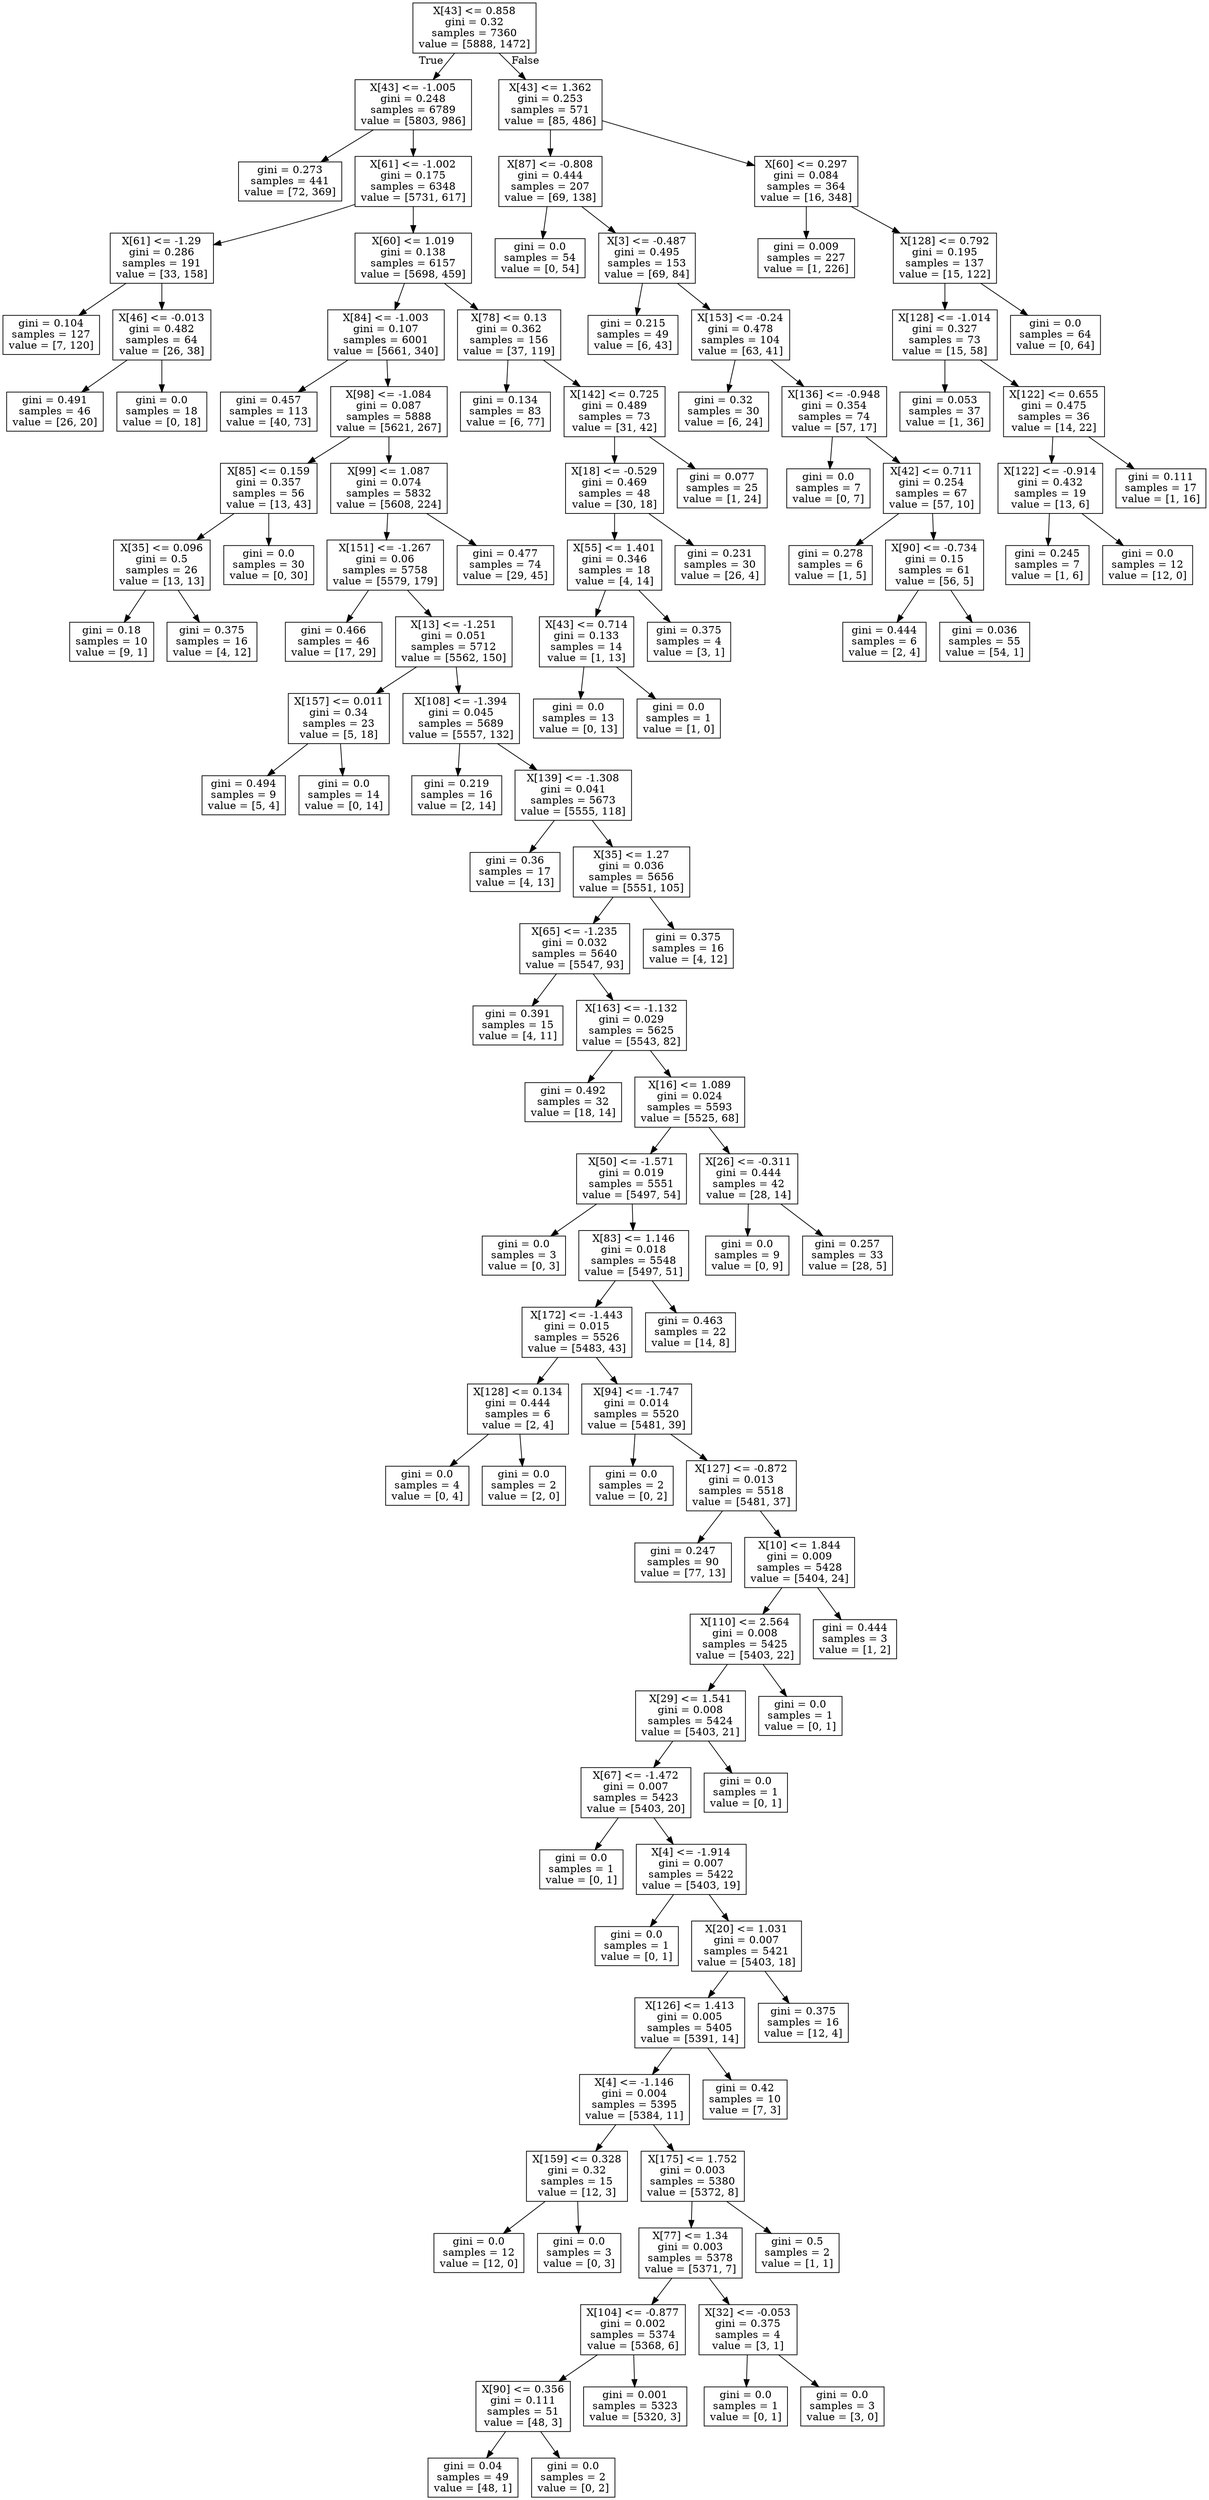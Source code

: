 digraph Tree {
node [shape=box] ;
0 [label="X[43] <= 0.858\ngini = 0.32\nsamples = 7360\nvalue = [5888, 1472]"] ;
1 [label="X[43] <= -1.005\ngini = 0.248\nsamples = 6789\nvalue = [5803, 986]"] ;
0 -> 1 [labeldistance=2.5, labelangle=45, headlabel="True"] ;
2 [label="gini = 0.273\nsamples = 441\nvalue = [72, 369]"] ;
1 -> 2 ;
51 [label="X[61] <= -1.002\ngini = 0.175\nsamples = 6348\nvalue = [5731, 617]"] ;
1 -> 51 ;
52 [label="X[61] <= -1.29\ngini = 0.286\nsamples = 191\nvalue = [33, 158]"] ;
51 -> 52 ;
53 [label="gini = 0.104\nsamples = 127\nvalue = [7, 120]"] ;
52 -> 53 ;
76 [label="X[46] <= -0.013\ngini = 0.482\nsamples = 64\nvalue = [26, 38]"] ;
52 -> 76 ;
77 [label="gini = 0.491\nsamples = 46\nvalue = [26, 20]"] ;
76 -> 77 ;
88 [label="gini = 0.0\nsamples = 18\nvalue = [0, 18]"] ;
76 -> 88 ;
89 [label="X[60] <= 1.019\ngini = 0.138\nsamples = 6157\nvalue = [5698, 459]"] ;
51 -> 89 ;
90 [label="X[84] <= -1.003\ngini = 0.107\nsamples = 6001\nvalue = [5661, 340]"] ;
89 -> 90 ;
91 [label="gini = 0.457\nsamples = 113\nvalue = [40, 73]"] ;
90 -> 91 ;
116 [label="X[98] <= -1.084\ngini = 0.087\nsamples = 5888\nvalue = [5621, 267]"] ;
90 -> 116 ;
117 [label="X[85] <= 0.159\ngini = 0.357\nsamples = 56\nvalue = [13, 43]"] ;
116 -> 117 ;
118 [label="X[35] <= 0.096\ngini = 0.5\nsamples = 26\nvalue = [13, 13]"] ;
117 -> 118 ;
119 [label="gini = 0.18\nsamples = 10\nvalue = [9, 1]"] ;
118 -> 119 ;
122 [label="gini = 0.375\nsamples = 16\nvalue = [4, 12]"] ;
118 -> 122 ;
127 [label="gini = 0.0\nsamples = 30\nvalue = [0, 30]"] ;
117 -> 127 ;
128 [label="X[99] <= 1.087\ngini = 0.074\nsamples = 5832\nvalue = [5608, 224]"] ;
116 -> 128 ;
129 [label="X[151] <= -1.267\ngini = 0.06\nsamples = 5758\nvalue = [5579, 179]"] ;
128 -> 129 ;
130 [label="gini = 0.466\nsamples = 46\nvalue = [17, 29]"] ;
129 -> 130 ;
139 [label="X[13] <= -1.251\ngini = 0.051\nsamples = 5712\nvalue = [5562, 150]"] ;
129 -> 139 ;
140 [label="X[157] <= 0.011\ngini = 0.34\nsamples = 23\nvalue = [5, 18]"] ;
139 -> 140 ;
141 [label="gini = 0.494\nsamples = 9\nvalue = [5, 4]"] ;
140 -> 141 ;
144 [label="gini = 0.0\nsamples = 14\nvalue = [0, 14]"] ;
140 -> 144 ;
145 [label="X[108] <= -1.394\ngini = 0.045\nsamples = 5689\nvalue = [5557, 132]"] ;
139 -> 145 ;
146 [label="gini = 0.219\nsamples = 16\nvalue = [2, 14]"] ;
145 -> 146 ;
151 [label="X[139] <= -1.308\ngini = 0.041\nsamples = 5673\nvalue = [5555, 118]"] ;
145 -> 151 ;
152 [label="gini = 0.36\nsamples = 17\nvalue = [4, 13]"] ;
151 -> 152 ;
157 [label="X[35] <= 1.27\ngini = 0.036\nsamples = 5656\nvalue = [5551, 105]"] ;
151 -> 157 ;
158 [label="X[65] <= -1.235\ngini = 0.032\nsamples = 5640\nvalue = [5547, 93]"] ;
157 -> 158 ;
159 [label="gini = 0.391\nsamples = 15\nvalue = [4, 11]"] ;
158 -> 159 ;
164 [label="X[163] <= -1.132\ngini = 0.029\nsamples = 5625\nvalue = [5543, 82]"] ;
158 -> 164 ;
165 [label="gini = 0.492\nsamples = 32\nvalue = [18, 14]"] ;
164 -> 165 ;
174 [label="X[16] <= 1.089\ngini = 0.024\nsamples = 5593\nvalue = [5525, 68]"] ;
164 -> 174 ;
175 [label="X[50] <= -1.571\ngini = 0.019\nsamples = 5551\nvalue = [5497, 54]"] ;
174 -> 175 ;
176 [label="gini = 0.0\nsamples = 3\nvalue = [0, 3]"] ;
175 -> 176 ;
177 [label="X[83] <= 1.146\ngini = 0.018\nsamples = 5548\nvalue = [5497, 51]"] ;
175 -> 177 ;
178 [label="X[172] <= -1.443\ngini = 0.015\nsamples = 5526\nvalue = [5483, 43]"] ;
177 -> 178 ;
179 [label="X[128] <= 0.134\ngini = 0.444\nsamples = 6\nvalue = [2, 4]"] ;
178 -> 179 ;
180 [label="gini = 0.0\nsamples = 4\nvalue = [0, 4]"] ;
179 -> 180 ;
181 [label="gini = 0.0\nsamples = 2\nvalue = [2, 0]"] ;
179 -> 181 ;
182 [label="X[94] <= -1.747\ngini = 0.014\nsamples = 5520\nvalue = [5481, 39]"] ;
178 -> 182 ;
183 [label="gini = 0.0\nsamples = 2\nvalue = [0, 2]"] ;
182 -> 183 ;
184 [label="X[127] <= -0.872\ngini = 0.013\nsamples = 5518\nvalue = [5481, 37]"] ;
182 -> 184 ;
185 [label="gini = 0.247\nsamples = 90\nvalue = [77, 13]"] ;
184 -> 185 ;
196 [label="X[10] <= 1.844\ngini = 0.009\nsamples = 5428\nvalue = [5404, 24]"] ;
184 -> 196 ;
197 [label="X[110] <= 2.564\ngini = 0.008\nsamples = 5425\nvalue = [5403, 22]"] ;
196 -> 197 ;
198 [label="X[29] <= 1.541\ngini = 0.008\nsamples = 5424\nvalue = [5403, 21]"] ;
197 -> 198 ;
199 [label="X[67] <= -1.472\ngini = 0.007\nsamples = 5423\nvalue = [5403, 20]"] ;
198 -> 199 ;
200 [label="gini = 0.0\nsamples = 1\nvalue = [0, 1]"] ;
199 -> 200 ;
201 [label="X[4] <= -1.914\ngini = 0.007\nsamples = 5422\nvalue = [5403, 19]"] ;
199 -> 201 ;
202 [label="gini = 0.0\nsamples = 1\nvalue = [0, 1]"] ;
201 -> 202 ;
203 [label="X[20] <= 1.031\ngini = 0.007\nsamples = 5421\nvalue = [5403, 18]"] ;
201 -> 203 ;
204 [label="X[126] <= 1.413\ngini = 0.005\nsamples = 5405\nvalue = [5391, 14]"] ;
203 -> 204 ;
205 [label="X[4] <= -1.146\ngini = 0.004\nsamples = 5395\nvalue = [5384, 11]"] ;
204 -> 205 ;
206 [label="X[159] <= 0.328\ngini = 0.32\nsamples = 15\nvalue = [12, 3]"] ;
205 -> 206 ;
207 [label="gini = 0.0\nsamples = 12\nvalue = [12, 0]"] ;
206 -> 207 ;
208 [label="gini = 0.0\nsamples = 3\nvalue = [0, 3]"] ;
206 -> 208 ;
209 [label="X[175] <= 1.752\ngini = 0.003\nsamples = 5380\nvalue = [5372, 8]"] ;
205 -> 209 ;
210 [label="X[77] <= 1.34\ngini = 0.003\nsamples = 5378\nvalue = [5371, 7]"] ;
209 -> 210 ;
211 [label="X[104] <= -0.877\ngini = 0.002\nsamples = 5374\nvalue = [5368, 6]"] ;
210 -> 211 ;
212 [label="X[90] <= 0.356\ngini = 0.111\nsamples = 51\nvalue = [48, 3]"] ;
211 -> 212 ;
213 [label="gini = 0.04\nsamples = 49\nvalue = [48, 1]"] ;
212 -> 213 ;
216 [label="gini = 0.0\nsamples = 2\nvalue = [0, 2]"] ;
212 -> 216 ;
217 [label="gini = 0.001\nsamples = 5323\nvalue = [5320, 3]"] ;
211 -> 217 ;
226 [label="X[32] <= -0.053\ngini = 0.375\nsamples = 4\nvalue = [3, 1]"] ;
210 -> 226 ;
227 [label="gini = 0.0\nsamples = 1\nvalue = [0, 1]"] ;
226 -> 227 ;
228 [label="gini = 0.0\nsamples = 3\nvalue = [3, 0]"] ;
226 -> 228 ;
229 [label="gini = 0.5\nsamples = 2\nvalue = [1, 1]"] ;
209 -> 229 ;
232 [label="gini = 0.42\nsamples = 10\nvalue = [7, 3]"] ;
204 -> 232 ;
235 [label="gini = 0.375\nsamples = 16\nvalue = [12, 4]"] ;
203 -> 235 ;
240 [label="gini = 0.0\nsamples = 1\nvalue = [0, 1]"] ;
198 -> 240 ;
241 [label="gini = 0.0\nsamples = 1\nvalue = [0, 1]"] ;
197 -> 241 ;
242 [label="gini = 0.444\nsamples = 3\nvalue = [1, 2]"] ;
196 -> 242 ;
245 [label="gini = 0.463\nsamples = 22\nvalue = [14, 8]"] ;
177 -> 245 ;
250 [label="X[26] <= -0.311\ngini = 0.444\nsamples = 42\nvalue = [28, 14]"] ;
174 -> 250 ;
251 [label="gini = 0.0\nsamples = 9\nvalue = [0, 9]"] ;
250 -> 251 ;
252 [label="gini = 0.257\nsamples = 33\nvalue = [28, 5]"] ;
250 -> 252 ;
259 [label="gini = 0.375\nsamples = 16\nvalue = [4, 12]"] ;
157 -> 259 ;
264 [label="gini = 0.477\nsamples = 74\nvalue = [29, 45]"] ;
128 -> 264 ;
283 [label="X[78] <= 0.13\ngini = 0.362\nsamples = 156\nvalue = [37, 119]"] ;
89 -> 283 ;
284 [label="gini = 0.134\nsamples = 83\nvalue = [6, 77]"] ;
283 -> 284 ;
299 [label="X[142] <= 0.725\ngini = 0.489\nsamples = 73\nvalue = [31, 42]"] ;
283 -> 299 ;
300 [label="X[18] <= -0.529\ngini = 0.469\nsamples = 48\nvalue = [30, 18]"] ;
299 -> 300 ;
301 [label="X[55] <= 1.401\ngini = 0.346\nsamples = 18\nvalue = [4, 14]"] ;
300 -> 301 ;
302 [label="X[43] <= 0.714\ngini = 0.133\nsamples = 14\nvalue = [1, 13]"] ;
301 -> 302 ;
303 [label="gini = 0.0\nsamples = 13\nvalue = [0, 13]"] ;
302 -> 303 ;
304 [label="gini = 0.0\nsamples = 1\nvalue = [1, 0]"] ;
302 -> 304 ;
305 [label="gini = 0.375\nsamples = 4\nvalue = [3, 1]"] ;
301 -> 305 ;
308 [label="gini = 0.231\nsamples = 30\nvalue = [26, 4]"] ;
300 -> 308 ;
311 [label="gini = 0.077\nsamples = 25\nvalue = [1, 24]"] ;
299 -> 311 ;
316 [label="X[43] <= 1.362\ngini = 0.253\nsamples = 571\nvalue = [85, 486]"] ;
0 -> 316 [labeldistance=2.5, labelangle=-45, headlabel="False"] ;
317 [label="X[87] <= -0.808\ngini = 0.444\nsamples = 207\nvalue = [69, 138]"] ;
316 -> 317 ;
318 [label="gini = 0.0\nsamples = 54\nvalue = [0, 54]"] ;
317 -> 318 ;
319 [label="X[3] <= -0.487\ngini = 0.495\nsamples = 153\nvalue = [69, 84]"] ;
317 -> 319 ;
320 [label="gini = 0.215\nsamples = 49\nvalue = [6, 43]"] ;
319 -> 320 ;
327 [label="X[153] <= -0.24\ngini = 0.478\nsamples = 104\nvalue = [63, 41]"] ;
319 -> 327 ;
328 [label="gini = 0.32\nsamples = 30\nvalue = [6, 24]"] ;
327 -> 328 ;
335 [label="X[136] <= -0.948\ngini = 0.354\nsamples = 74\nvalue = [57, 17]"] ;
327 -> 335 ;
336 [label="gini = 0.0\nsamples = 7\nvalue = [0, 7]"] ;
335 -> 336 ;
337 [label="X[42] <= 0.711\ngini = 0.254\nsamples = 67\nvalue = [57, 10]"] ;
335 -> 337 ;
338 [label="gini = 0.278\nsamples = 6\nvalue = [1, 5]"] ;
337 -> 338 ;
341 [label="X[90] <= -0.734\ngini = 0.15\nsamples = 61\nvalue = [56, 5]"] ;
337 -> 341 ;
342 [label="gini = 0.444\nsamples = 6\nvalue = [2, 4]"] ;
341 -> 342 ;
345 [label="gini = 0.036\nsamples = 55\nvalue = [54, 1]"] ;
341 -> 345 ;
348 [label="X[60] <= 0.297\ngini = 0.084\nsamples = 364\nvalue = [16, 348]"] ;
316 -> 348 ;
349 [label="gini = 0.009\nsamples = 227\nvalue = [1, 226]"] ;
348 -> 349 ;
354 [label="X[128] <= 0.792\ngini = 0.195\nsamples = 137\nvalue = [15, 122]"] ;
348 -> 354 ;
355 [label="X[128] <= -1.014\ngini = 0.327\nsamples = 73\nvalue = [15, 58]"] ;
354 -> 355 ;
356 [label="gini = 0.053\nsamples = 37\nvalue = [1, 36]"] ;
355 -> 356 ;
359 [label="X[122] <= 0.655\ngini = 0.475\nsamples = 36\nvalue = [14, 22]"] ;
355 -> 359 ;
360 [label="X[122] <= -0.914\ngini = 0.432\nsamples = 19\nvalue = [13, 6]"] ;
359 -> 360 ;
361 [label="gini = 0.245\nsamples = 7\nvalue = [1, 6]"] ;
360 -> 361 ;
364 [label="gini = 0.0\nsamples = 12\nvalue = [12, 0]"] ;
360 -> 364 ;
365 [label="gini = 0.111\nsamples = 17\nvalue = [1, 16]"] ;
359 -> 365 ;
368 [label="gini = 0.0\nsamples = 64\nvalue = [0, 64]"] ;
354 -> 368 ;
}